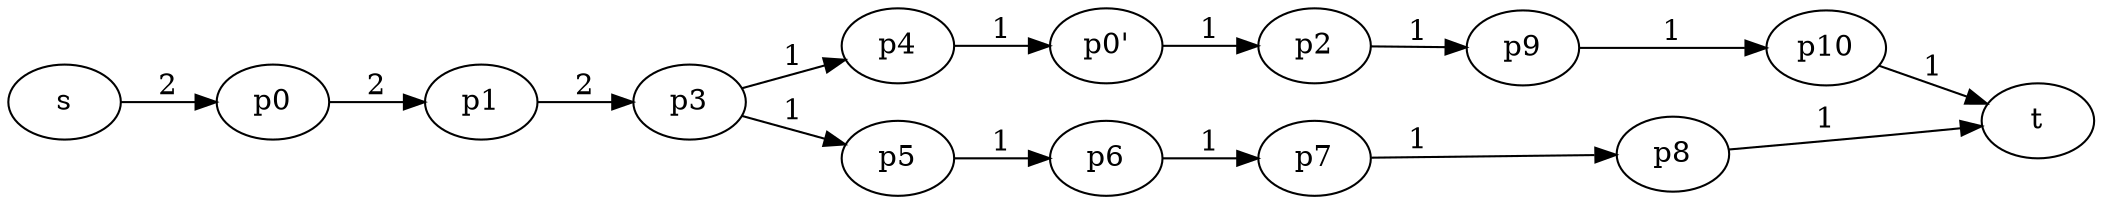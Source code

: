 digraph EFG {
    rankdir=LR;
    "p0" -> "p1" [label="2"];
    "p1" -> "p3" [label="2"];
    "p2" -> "p9" [label="1"];
    "p3" -> "p4" [label="1"];
    "p3" -> "p5" [label="1"];
    "p4" -> "p0'" [label="1"];
    "p5" -> "p6" [label="1"];
    "p6" -> "p7" [label="1"];
    "p7" -> "p8" [label="1"];
    "p8" -> "t" [label="1"];
    "p9" -> "p10" [label="1"];
    "p10" -> "t" [label="1"];
    "s" -> "p0" [label="2"];
    "p0'" -> "p2" [label="1"];
}